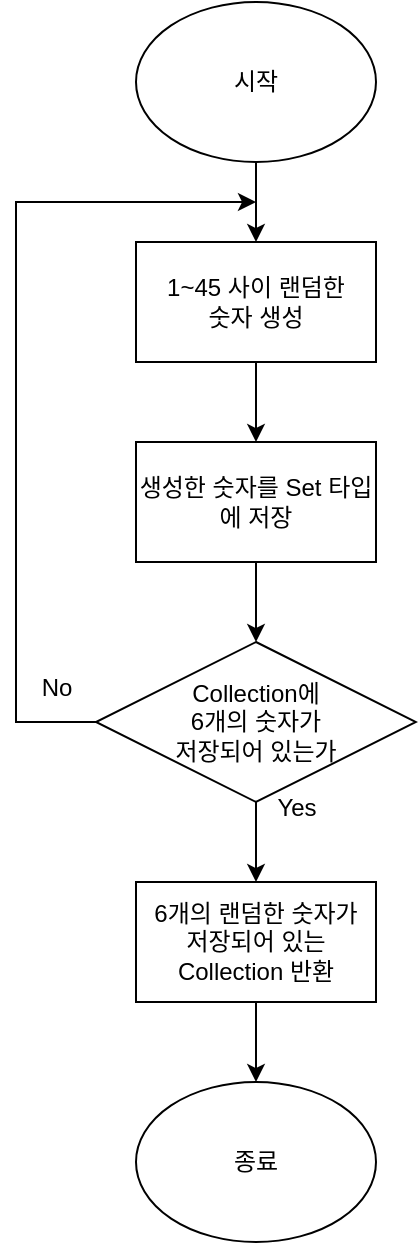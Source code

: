 <mxfile version="24.5.3" type="device">
  <diagram id="C5RBs43oDa-KdzZeNtuy" name="Page-1">
    <mxGraphModel dx="474" dy="674" grid="1" gridSize="10" guides="1" tooltips="1" connect="1" arrows="1" fold="1" page="1" pageScale="1" pageWidth="827" pageHeight="1169" math="0" shadow="0">
      <root>
        <mxCell id="WIyWlLk6GJQsqaUBKTNV-0" />
        <mxCell id="WIyWlLk6GJQsqaUBKTNV-1" parent="WIyWlLk6GJQsqaUBKTNV-0" />
        <mxCell id="WKn7zPV91eFVS9WaVYEI-0" value="시작" style="ellipse;whiteSpace=wrap;html=1;" parent="WIyWlLk6GJQsqaUBKTNV-1" vertex="1">
          <mxGeometry x="160" y="40" width="120" height="80" as="geometry" />
        </mxCell>
        <mxCell id="WKn7zPV91eFVS9WaVYEI-9" value="" style="edgeStyle=orthogonalEdgeStyle;rounded=0;orthogonalLoop=1;jettySize=auto;html=1;" parent="WIyWlLk6GJQsqaUBKTNV-1" source="WKn7zPV91eFVS9WaVYEI-2" edge="1">
          <mxGeometry relative="1" as="geometry">
            <mxPoint x="220" y="260" as="targetPoint" />
          </mxGeometry>
        </mxCell>
        <mxCell id="WKn7zPV91eFVS9WaVYEI-2" value="1~45 사이 랜덤한&lt;br&gt;숫자 생성" style="whiteSpace=wrap;html=1;" parent="WIyWlLk6GJQsqaUBKTNV-1" vertex="1">
          <mxGeometry x="160" y="160" width="120" height="60" as="geometry" />
        </mxCell>
        <mxCell id="WKn7zPV91eFVS9WaVYEI-12" value="" style="edgeStyle=orthogonalEdgeStyle;rounded=0;orthogonalLoop=1;jettySize=auto;html=1;" parent="WIyWlLk6GJQsqaUBKTNV-1" source="WKn7zPV91eFVS9WaVYEI-10" target="WKn7zPV91eFVS9WaVYEI-11" edge="1">
          <mxGeometry relative="1" as="geometry" />
        </mxCell>
        <mxCell id="WKn7zPV91eFVS9WaVYEI-10" value="생성한 숫자를 Set 타입에 저장" style="whiteSpace=wrap;html=1;" parent="WIyWlLk6GJQsqaUBKTNV-1" vertex="1">
          <mxGeometry x="160" y="260" width="120" height="60" as="geometry" />
        </mxCell>
        <mxCell id="WKn7zPV91eFVS9WaVYEI-19" value="" style="edgeStyle=orthogonalEdgeStyle;rounded=0;orthogonalLoop=1;jettySize=auto;html=1;" parent="WIyWlLk6GJQsqaUBKTNV-1" source="WKn7zPV91eFVS9WaVYEI-11" target="WKn7zPV91eFVS9WaVYEI-18" edge="1">
          <mxGeometry relative="1" as="geometry" />
        </mxCell>
        <mxCell id="WKn7zPV91eFVS9WaVYEI-11" value="Collection에&lt;br&gt;6개의 숫자가&lt;br&gt;저장되어 있는가" style="rhombus;whiteSpace=wrap;html=1;" parent="WIyWlLk6GJQsqaUBKTNV-1" vertex="1">
          <mxGeometry x="140" y="360" width="160" height="80" as="geometry" />
        </mxCell>
        <mxCell id="WKn7zPV91eFVS9WaVYEI-15" value="" style="endArrow=classic;html=1;rounded=0;exitX=0;exitY=0.5;exitDx=0;exitDy=0;" parent="WIyWlLk6GJQsqaUBKTNV-1" source="WKn7zPV91eFVS9WaVYEI-11" edge="1">
          <mxGeometry width="50" height="50" relative="1" as="geometry">
            <mxPoint x="190" y="600" as="sourcePoint" />
            <mxPoint x="220" y="140" as="targetPoint" />
            <Array as="points">
              <mxPoint x="100" y="400" />
              <mxPoint x="100" y="140" />
            </Array>
          </mxGeometry>
        </mxCell>
        <mxCell id="WKn7zPV91eFVS9WaVYEI-16" value="" style="edgeStyle=orthogonalEdgeStyle;rounded=0;orthogonalLoop=1;jettySize=auto;html=1;entryX=0.5;entryY=0;entryDx=0;entryDy=0;exitX=0.5;exitY=1;exitDx=0;exitDy=0;" parent="WIyWlLk6GJQsqaUBKTNV-1" source="WKn7zPV91eFVS9WaVYEI-0" target="WKn7zPV91eFVS9WaVYEI-2" edge="1">
          <mxGeometry relative="1" as="geometry">
            <mxPoint x="220" y="140" as="sourcePoint" />
            <mxPoint x="220" y="150" as="targetPoint" />
          </mxGeometry>
        </mxCell>
        <mxCell id="WKn7zPV91eFVS9WaVYEI-17" value="No" style="text;html=1;align=center;verticalAlign=middle;resizable=0;points=[];autosize=1;strokeColor=none;fillColor=none;" parent="WIyWlLk6GJQsqaUBKTNV-1" vertex="1">
          <mxGeometry x="100" y="368" width="40" height="30" as="geometry" />
        </mxCell>
        <mxCell id="WKn7zPV91eFVS9WaVYEI-23" value="" style="edgeStyle=orthogonalEdgeStyle;rounded=0;orthogonalLoop=1;jettySize=auto;html=1;entryX=0.5;entryY=0;entryDx=0;entryDy=0;" parent="WIyWlLk6GJQsqaUBKTNV-1" source="WKn7zPV91eFVS9WaVYEI-18" target="WKn7zPV91eFVS9WaVYEI-24" edge="1">
          <mxGeometry relative="1" as="geometry">
            <mxPoint x="220" y="575" as="targetPoint" />
          </mxGeometry>
        </mxCell>
        <mxCell id="WKn7zPV91eFVS9WaVYEI-18" value="6개의 랜덤한 숫자가&lt;br&gt;저장되어 있는 Collection 반환" style="whiteSpace=wrap;html=1;" parent="WIyWlLk6GJQsqaUBKTNV-1" vertex="1">
          <mxGeometry x="160" y="480" width="120" height="60" as="geometry" />
        </mxCell>
        <mxCell id="WKn7zPV91eFVS9WaVYEI-21" value="Yes" style="text;html=1;align=center;verticalAlign=middle;resizable=0;points=[];autosize=1;strokeColor=none;fillColor=none;" parent="WIyWlLk6GJQsqaUBKTNV-1" vertex="1">
          <mxGeometry x="220" y="428" width="40" height="30" as="geometry" />
        </mxCell>
        <mxCell id="WKn7zPV91eFVS9WaVYEI-24" value="종료" style="ellipse;whiteSpace=wrap;html=1;" parent="WIyWlLk6GJQsqaUBKTNV-1" vertex="1">
          <mxGeometry x="160" y="580" width="120" height="80" as="geometry" />
        </mxCell>
      </root>
    </mxGraphModel>
  </diagram>
</mxfile>
